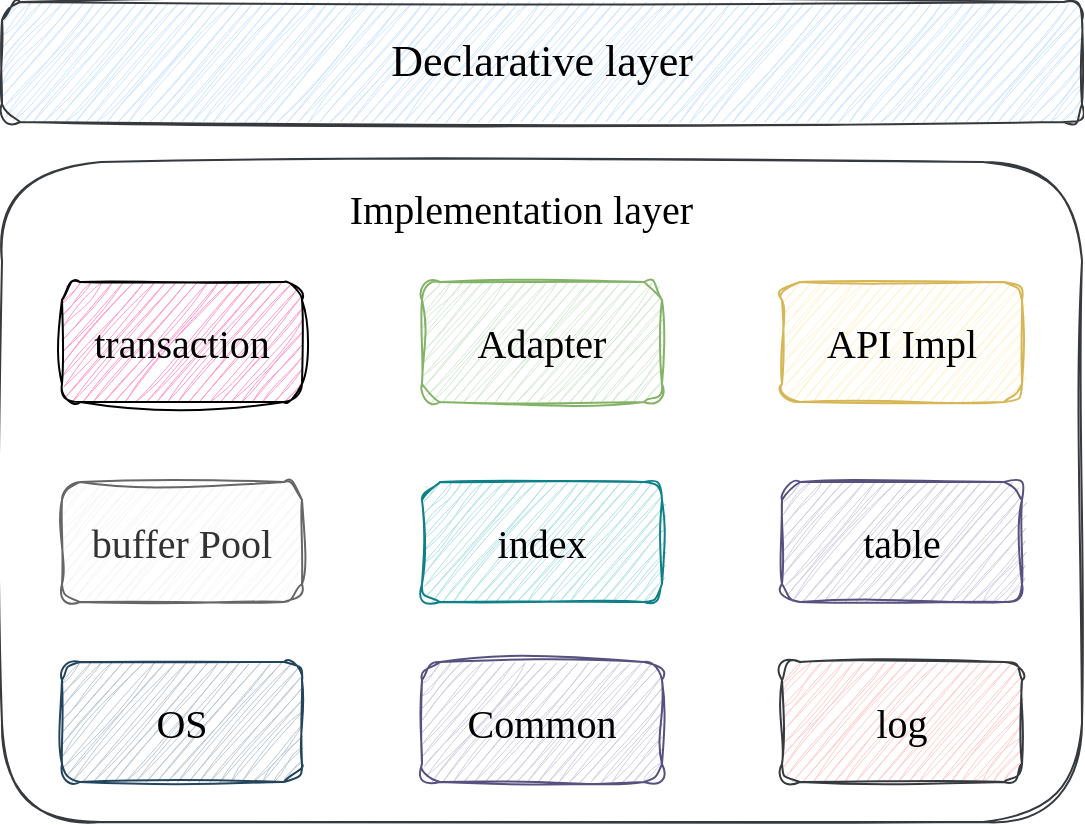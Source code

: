 <mxfile version="26.0.4">
  <diagram name="第 1 页" id="_Jd9BShF9BBfb07B74uf">
    <mxGraphModel dx="1029" dy="671" grid="1" gridSize="10" guides="1" tooltips="1" connect="1" arrows="1" fold="1" page="1" pageScale="1" pageWidth="827" pageHeight="1169" math="0" shadow="0">
      <root>
        <mxCell id="0" />
        <mxCell id="1" parent="0" />
        <mxCell id="AqBexKZJz4OAB5bxrRr2-1" value="" style="rounded=1;whiteSpace=wrap;html=1;sketch=1;hachureGap=4;jiggle=2;curveFitting=1;fontFamily=Architects Daughter;fontSource=https%3A%2F%2Ffonts.googleapis.com%2Fcss%3Ffamily%3DArchitects%2BDaughter;fillColor=none;strokeColor=#36393d;" vertex="1" parent="1">
          <mxGeometry x="130" y="320" width="540" height="330" as="geometry" />
        </mxCell>
        <mxCell id="AqBexKZJz4OAB5bxrRr2-3" value="&lt;font face=&quot;Comic Sans MS&quot; style=&quot;font-size: 20px;&quot;&gt;OS&lt;/font&gt;" style="rounded=1;whiteSpace=wrap;html=1;sketch=1;hachureGap=4;jiggle=2;curveFitting=1;fontFamily=Architects Daughter;fontSource=https%3A%2F%2Ffonts.googleapis.com%2Fcss%3Ffamily%3DArchitects%2BDaughter;fillColor=#bac8d3;strokeColor=#23445d;" vertex="1" parent="1">
          <mxGeometry x="160" y="570" width="120" height="60" as="geometry" />
        </mxCell>
        <mxCell id="AqBexKZJz4OAB5bxrRr2-4" value="&lt;font face=&quot;Comic Sans MS&quot; style=&quot;font-size: 20px;&quot;&gt;Common&lt;/font&gt;" style="rounded=1;whiteSpace=wrap;html=1;sketch=1;hachureGap=4;jiggle=2;curveFitting=1;fontFamily=Architects Daughter;fontSource=https%3A%2F%2Ffonts.googleapis.com%2Fcss%3Ffamily%3DArchitects%2BDaughter;fillColor=#d0cee2;strokeColor=#56517e;" vertex="1" parent="1">
          <mxGeometry x="340" y="570" width="120" height="60" as="geometry" />
        </mxCell>
        <mxCell id="AqBexKZJz4OAB5bxrRr2-5" value="&lt;font face=&quot;Comic Sans MS&quot; style=&quot;font-size: 20px;&quot;&gt;buffer Pool&lt;/font&gt;" style="rounded=1;whiteSpace=wrap;html=1;sketch=1;hachureGap=4;jiggle=2;curveFitting=1;fontFamily=Architects Daughter;fontSource=https%3A%2F%2Ffonts.googleapis.com%2Fcss%3Ffamily%3DArchitects%2BDaughter;fillColor=#f5f5f5;fontColor=#333333;strokeColor=#666666;" vertex="1" parent="1">
          <mxGeometry x="160" y="480" width="120" height="60" as="geometry" />
        </mxCell>
        <mxCell id="AqBexKZJz4OAB5bxrRr2-6" value="&lt;font face=&quot;Comic Sans MS&quot; style=&quot;font-size: 20px;&quot;&gt;API Impl&lt;/font&gt;" style="rounded=1;whiteSpace=wrap;html=1;sketch=1;hachureGap=4;jiggle=2;curveFitting=1;fontFamily=Architects Daughter;fontSource=https%3A%2F%2Ffonts.googleapis.com%2Fcss%3Ffamily%3DArchitects%2BDaughter;fillColor=#fff2cc;strokeColor=#d6b656;" vertex="1" parent="1">
          <mxGeometry x="520" y="380" width="120" height="60" as="geometry" />
        </mxCell>
        <mxCell id="AqBexKZJz4OAB5bxrRr2-7" value="&lt;font face=&quot;Comic Sans MS&quot; style=&quot;font-size: 20px;&quot;&gt;index&lt;/font&gt;" style="rounded=1;whiteSpace=wrap;html=1;sketch=1;hachureGap=4;jiggle=2;curveFitting=1;fontFamily=Architects Daughter;fontSource=https%3A%2F%2Ffonts.googleapis.com%2Fcss%3Ffamily%3DArchitects%2BDaughter;fillColor=#b0e3e6;strokeColor=#0e8088;" vertex="1" parent="1">
          <mxGeometry x="340" y="480" width="120" height="60" as="geometry" />
        </mxCell>
        <mxCell id="AqBexKZJz4OAB5bxrRr2-8" value="&lt;font face=&quot;Comic Sans MS&quot; style=&quot;font-size: 20px;&quot;&gt;table&lt;/font&gt;" style="rounded=1;whiteSpace=wrap;html=1;sketch=1;hachureGap=4;jiggle=2;curveFitting=1;fontFamily=Architects Daughter;fontSource=https%3A%2F%2Ffonts.googleapis.com%2Fcss%3Ffamily%3DArchitects%2BDaughter;fillColor=#d0cee2;strokeColor=#56517e;" vertex="1" parent="1">
          <mxGeometry x="520" y="480" width="120" height="60" as="geometry" />
        </mxCell>
        <mxCell id="AqBexKZJz4OAB5bxrRr2-10" value="&lt;font face=&quot;Comic Sans MS&quot; style=&quot;font-size: 20px;&quot;&gt;transaction&lt;/font&gt;" style="rounded=1;whiteSpace=wrap;html=1;sketch=1;hachureGap=4;jiggle=2;curveFitting=1;fontFamily=Architects Daughter;fontSource=https%3A%2F%2Ffonts.googleapis.com%2Fcss%3Ffamily%3DArchitects%2BDaughter;fillColor=#FF99CC;" vertex="1" parent="1">
          <mxGeometry x="160" y="380" width="120" height="60" as="geometry" />
        </mxCell>
        <mxCell id="AqBexKZJz4OAB5bxrRr2-11" value="&lt;font face=&quot;Comic Sans MS&quot; style=&quot;font-size: 20px;&quot;&gt;Adapter&lt;/font&gt;" style="rounded=1;whiteSpace=wrap;html=1;sketch=1;hachureGap=4;jiggle=2;curveFitting=1;fontFamily=Architects Daughter;fontSource=https%3A%2F%2Ffonts.googleapis.com%2Fcss%3Ffamily%3DArchitects%2BDaughter;fillColor=#d5e8d4;strokeColor=#82b366;" vertex="1" parent="1">
          <mxGeometry x="340" y="380" width="120" height="60" as="geometry" />
        </mxCell>
        <mxCell id="AqBexKZJz4OAB5bxrRr2-13" value="&lt;span&gt;&lt;font face=&quot;Comic Sans MS&quot; style=&quot;color: rgb(0, 0, 0); font-size: 22px;&quot;&gt;&lt;span style=&quot;text-align: left; white-space-collapse: preserve;&quot;&gt;Declarative layer&lt;/span&gt;&lt;/font&gt;&lt;/span&gt;" style="rounded=1;whiteSpace=wrap;html=1;sketch=1;hachureGap=4;jiggle=2;curveFitting=1;fontFamily=Architects Daughter;fontSource=https%3A%2F%2Ffonts.googleapis.com%2Fcss%3Ffamily%3DArchitects%2BDaughter;fillColor=#cce5ff;strokeColor=#36393d;" vertex="1" parent="1">
          <mxGeometry x="130" y="240" width="540" height="60" as="geometry" />
        </mxCell>
        <mxCell id="AqBexKZJz4OAB5bxrRr2-15" value="&lt;font face=&quot;Comic Sans MS&quot; style=&quot;font-size: 20px;&quot;&gt;log&lt;/font&gt;" style="rounded=1;whiteSpace=wrap;html=1;sketch=1;hachureGap=4;jiggle=2;curveFitting=1;fontFamily=Architects Daughter;fontSource=https%3A%2F%2Ffonts.googleapis.com%2Fcss%3Ffamily%3DArchitects%2BDaughter;fillColor=#ffcccc;strokeColor=#36393d;" vertex="1" parent="1">
          <mxGeometry x="520" y="570" width="120" height="60" as="geometry" />
        </mxCell>
        <mxCell id="AqBexKZJz4OAB5bxrRr2-17" value="&lt;div style=&quot;overflow: hidden; position: relative; outline: 0px;&quot; role=&quot;text&quot; tabindex=&quot;0&quot; id=&quot;tw-target-text-container&quot; class=&quot;tw-ta-container F0azHf tw-nfl&quot;&gt;&lt;pre style=&quot;line-height: 36px; background-color: transparent; border: none; padding: 2px 0.14em 2px 0px; position: relative; margin-top: -2px; margin-bottom: -2px; resize: none; overflow: hidden; text-align: left; width: 270px; text-wrap: wrap; overflow-wrap: break-word;&quot; aria-label=&quot;译文：Implementation layer&quot; dir=&quot;ltr&quot; data-ved=&quot;2ahUKEwiBxdPS1oiLAxUbI0QIHVDmNlwQ3ewLegQICxAU&quot; id=&quot;tw-target-text&quot; data-placeholder=&quot;翻译&quot; class=&quot;tw-data-text tw-text-large tw-ta&quot;&gt;&lt;span style=&quot;&quot; lang=&quot;en&quot; class=&quot;Y2IQFc&quot;&gt;&lt;font face=&quot;Comic Sans MS&quot; style=&quot;font-size: 20px;&quot;&gt;Implementation layer&lt;/font&gt;&lt;/span&gt;&lt;/pre&gt;&lt;/div&gt;&lt;div style=&quot;overflow: hidden; position: relative; outline: 0px;&quot; role=&quot;text&quot; tabindex=&quot;0&quot; id=&quot;tw-target-rmn-container&quot; class=&quot;tw-target-rmn tw-ta-container F0azHf tw-nfl&quot;&gt;&lt;pre style=&quot;background-color: transparent; border: none; padding: 0px 0.14em 0px 0px; position: relative; margin-top: 0px; margin-bottom: 0px; resize: none; font-family: inherit; overflow: hidden; text-align: left; width: 270px; text-wrap: wrap; overflow-wrap: break-word; font-size: 16px; line-height: 24px;&quot; dir=&quot;ltr&quot; id=&quot;tw-target-rmn&quot; data-placeholder=&quot;&quot; class=&quot;tw-data-placeholder tw-text-small tw-ta&quot;&gt;&lt;span class=&quot;Y2IQFc&quot;&gt;&lt;/span&gt;&lt;/pre&gt;&lt;/div&gt;&lt;div style=&quot;display: flex; justify-content: space-between; width: 302px; position: absolute; bottom: 0px; left: 0px; height: 48px;&quot; class=&quot;iYB33c&quot;&gt;&lt;div style=&quot;display: flex; margin: 10px 11px 0px auto; color: rgb(232, 232, 232); font-family: Arial, sans-serif; font-size: 0px; text-align: start; background-color: rgb(48, 49, 52);&quot; class=&quot;dlJLJe&quot;&gt;&lt;div style=&quot;visibility: hidden; position: relative;&quot; data-ved=&quot;2ahUKEwiBxdPS1oiLAxUbI0QIHVDmNlwQz_AEegQICxAV&quot; data-cviv=&quot;false&quot;&gt;&lt;span style=&quot;cursor: pointer; outline: 0px; display: inline-block;&quot; tabindex=&quot;0&quot; role=&quot;button&quot; data-width=&quot;0&quot; data-theme=&quot;0&quot; data-hover-open-delay=&quot;500&quot; data-hover-hide-delay=&quot;1000&quot; data-extra-container-classes=&quot;tw-verified-tooltip&quot; class=&quot;c5aZPb&quot;&gt;&lt;div style=&quot;opacity: 0.74; color: var(--COEmY); font-size: 12px; font-style: italic; min-width: 26px; margin: -11px; padding: 11px;&quot; class=&quot;U9URNb&quot;&gt;&lt;img style=&quot;display: block; border: 0px; position: relative; padding-top: 3px;&quot; data-atf=&quot;0&quot; data-csiid=&quot;7IyQZ4GfI5vGkPIP0Mzb4QU_5&quot; alt=&quot;“已经过社区验证”图标&quot; width=&quot;16&quot; height=&quot;16&quot; class=&quot;YQ4gaf zr758c wA1Bge&quot; src=&quot;data:image/png;base64,iVBORw0KGgoAAAANSUhEUgAAABQAAAAUCAQAAAAngNWGAAABDUlEQVR4AYXRgUZDYRjH4TegFTKgpEqiFJgoWAoMEQGBgBboChaaAKxLKAhAhQqAdAmpBIQolkCFqp2nITvNKXuA7+/Hhzey5OWjE4Nq3rzY1f9/NGHPB549492+8Ww060iCS2XdctZdI3GsECmb+HJoIX6x6EgDm+lURTH+YB7V9nAqE5WNme4YKuOiY6iMe6PaQxUUIuTbswgFVNJwA8sO3Bn6yR6bWZMSNtJwDtuWfHpQxaPx9C9zadil7jrCigbq6UXceNIVKTWUIqypm2ytJdTiNyNeXclF6GttOVfeDEc7qzjR23r3OMFqZKng1kw0mXGLrfibHTScOZWgGv9TdC6ROFeMTgwYiIxvJzMRWQbeGZUAAAAASUVORK5CYII=&quot; id=&quot;dimg_7IyQZ4GfI5vGkPIP0Mzb4QU_3&quot;&gt;&lt;span style=&quot;display: inline-block; height: 26px; line-height: 26px; word-break: break-all;&quot; class=&quot;nlMhfd&quot;&gt;&lt;/span&gt;&lt;/div&gt;&lt;/span&gt;&lt;/div&gt;&lt;/div&gt;&lt;/div&gt;" style="text;html=1;align=center;verticalAlign=middle;whiteSpace=wrap;rounded=0;fontFamily=Architects Daughter;fontSource=https%3A%2F%2Ffonts.googleapis.com%2Fcss%3Ffamily%3DArchitects%2BDaughter;" vertex="1" parent="1">
          <mxGeometry x="370" y="330" width="140" height="30" as="geometry" />
        </mxCell>
      </root>
    </mxGraphModel>
  </diagram>
</mxfile>
